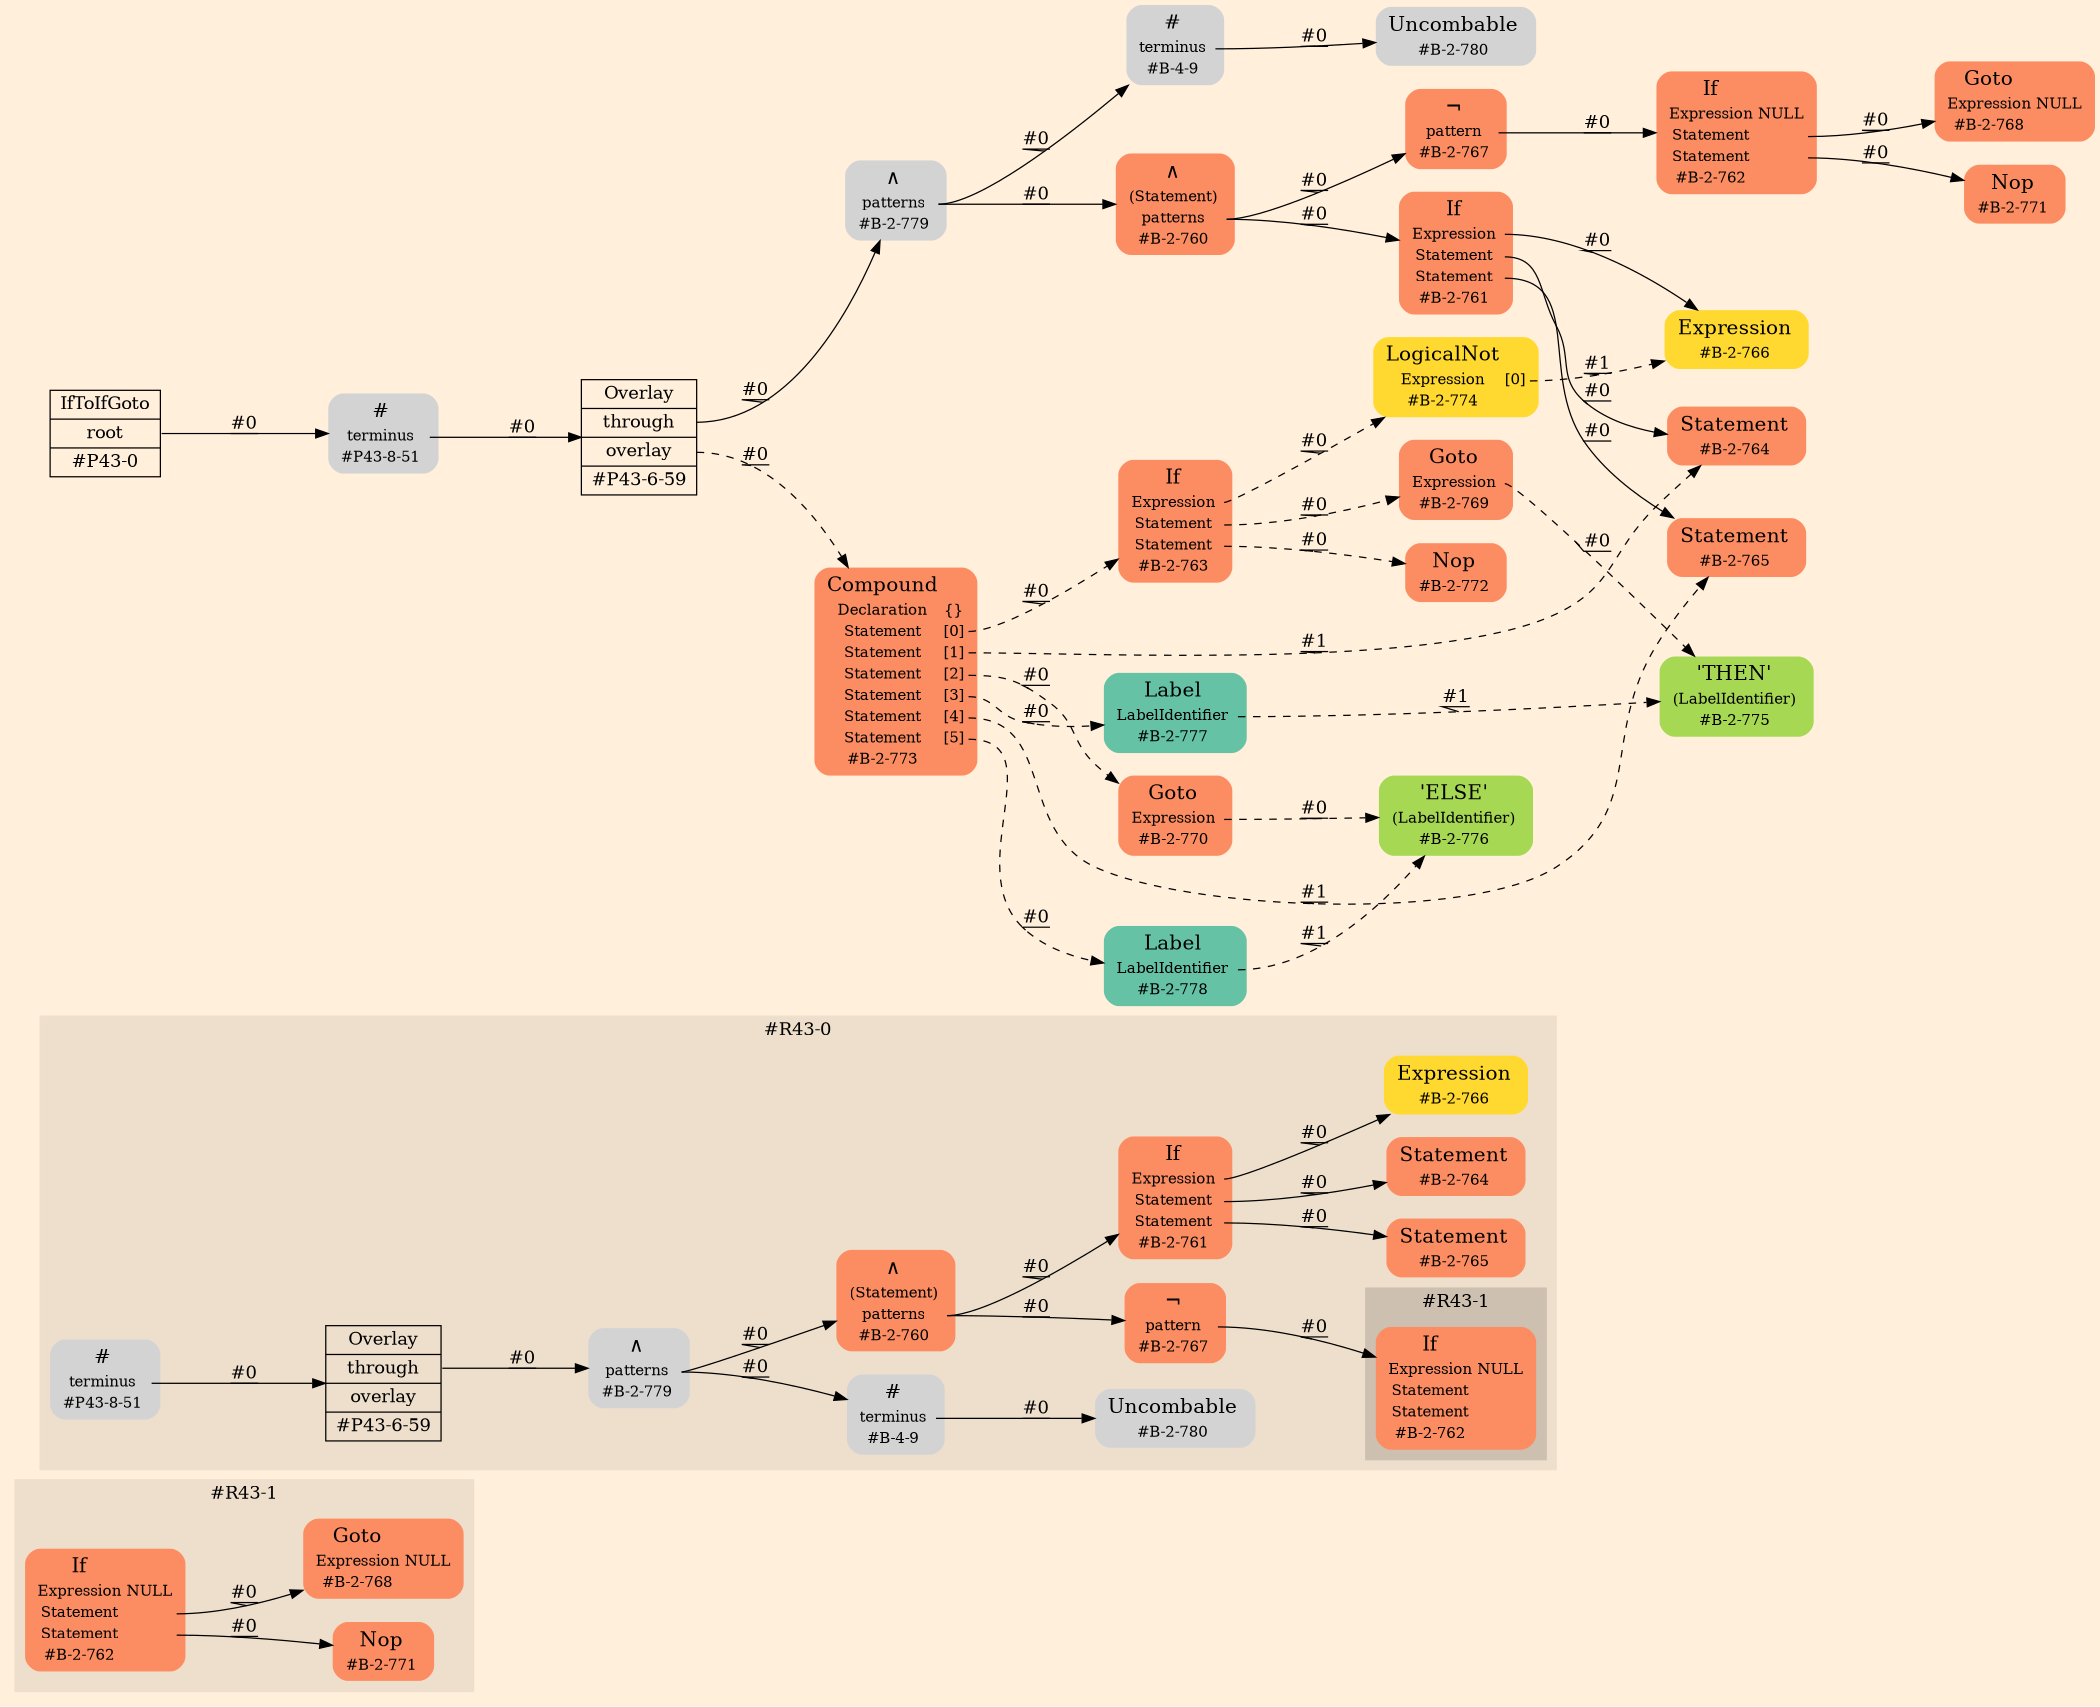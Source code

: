 digraph Inferno {
graph [
rankdir = "LR"
ranksep = 1.0
size = "14,20"
bgcolor = antiquewhite1
color = black
fontcolor = black
];
node [
];
subgraph "cluster#R43-1" {
label = "#R43-1"
style = "filled"
color = antiquewhite2
"#R43-1/#B-2-771" [
shape = "plaintext"
fillcolor = "/set28/2"
label = <<TABLE BORDER="0" CELLBORDER="0" CELLSPACING="0">
 <TR>
  <TD><FONT POINT-SIZE="16.0">Nop</FONT></TD>
  <TD></TD>
 </TR>
 <TR>
  <TD>#B-2-771</TD>
  <TD PORT="port0"></TD>
 </TR>
</TABLE>>
style = "rounded,filled"
fontsize = "12"
];
"#R43-1/#B-2-762" [
shape = "plaintext"
fillcolor = "/set28/2"
label = <<TABLE BORDER="0" CELLBORDER="0" CELLSPACING="0">
 <TR>
  <TD><FONT POINT-SIZE="16.0">If</FONT></TD>
  <TD></TD>
 </TR>
 <TR>
  <TD>Expression</TD>
  <TD PORT="port0">NULL</TD>
 </TR>
 <TR>
  <TD>Statement</TD>
  <TD PORT="port1"></TD>
 </TR>
 <TR>
  <TD>Statement</TD>
  <TD PORT="port2"></TD>
 </TR>
 <TR>
  <TD>#B-2-762</TD>
  <TD PORT="port3"></TD>
 </TR>
</TABLE>>
style = "rounded,filled"
fontsize = "12"
];
"#R43-1/#B-2-768" [
shape = "plaintext"
fillcolor = "/set28/2"
label = <<TABLE BORDER="0" CELLBORDER="0" CELLSPACING="0">
 <TR>
  <TD><FONT POINT-SIZE="16.0">Goto</FONT></TD>
  <TD></TD>
 </TR>
 <TR>
  <TD>Expression</TD>
  <TD PORT="port0">NULL</TD>
 </TR>
 <TR>
  <TD>#B-2-768</TD>
  <TD PORT="port1"></TD>
 </TR>
</TABLE>>
style = "rounded,filled"
fontsize = "12"
];
}
subgraph "cluster#R43-0" {
label = "#R43-0"
style = "filled"
color = antiquewhite2
"#R43-0/#B-4-9" [
shape = "plaintext"
label = <<TABLE BORDER="0" CELLBORDER="0" CELLSPACING="0">
 <TR>
  <TD><FONT POINT-SIZE="16.0">#</FONT></TD>
  <TD></TD>
 </TR>
 <TR>
  <TD>terminus</TD>
  <TD PORT="port0"></TD>
 </TR>
 <TR>
  <TD>#B-4-9</TD>
  <TD PORT="port1"></TD>
 </TR>
</TABLE>>
style = "rounded,filled"
fontsize = "12"
];
"#R43-0/#B-2-767" [
shape = "plaintext"
fillcolor = "/set28/2"
label = <<TABLE BORDER="0" CELLBORDER="0" CELLSPACING="0">
 <TR>
  <TD><FONT POINT-SIZE="16.0">¬</FONT></TD>
  <TD></TD>
 </TR>
 <TR>
  <TD>pattern</TD>
  <TD PORT="port0"></TD>
 </TR>
 <TR>
  <TD>#B-2-767</TD>
  <TD PORT="port1"></TD>
 </TR>
</TABLE>>
style = "rounded,filled"
fontsize = "12"
];
"#R43-0/#B-2-765" [
shape = "plaintext"
fillcolor = "/set28/2"
label = <<TABLE BORDER="0" CELLBORDER="0" CELLSPACING="0">
 <TR>
  <TD><FONT POINT-SIZE="16.0">Statement</FONT></TD>
  <TD></TD>
 </TR>
 <TR>
  <TD>#B-2-765</TD>
  <TD PORT="port0"></TD>
 </TR>
</TABLE>>
style = "rounded,filled"
fontsize = "12"
];
"#R43-0/#B-2-780" [
shape = "plaintext"
label = <<TABLE BORDER="0" CELLBORDER="0" CELLSPACING="0">
 <TR>
  <TD><FONT POINT-SIZE="16.0">Uncombable</FONT></TD>
  <TD></TD>
 </TR>
 <TR>
  <TD>#B-2-780</TD>
  <TD PORT="port0"></TD>
 </TR>
</TABLE>>
style = "rounded,filled"
fontsize = "12"
];
"#R43-0/#P43-6-59" [
shape = "record"
fillcolor = antiquewhite2
label = "<fixed> Overlay | <port0> through | <port1> overlay | <port2> #P43-6-59"
style = "filled"
fontsize = "14"
color = black
fontcolor = black
];
"#R43-0/#B-2-764" [
shape = "plaintext"
fillcolor = "/set28/2"
label = <<TABLE BORDER="0" CELLBORDER="0" CELLSPACING="0">
 <TR>
  <TD><FONT POINT-SIZE="16.0">Statement</FONT></TD>
  <TD></TD>
 </TR>
 <TR>
  <TD>#B-2-764</TD>
  <TD PORT="port0"></TD>
 </TR>
</TABLE>>
style = "rounded,filled"
fontsize = "12"
];
"#R43-0/#P43-8-51" [
shape = "plaintext"
label = <<TABLE BORDER="0" CELLBORDER="0" CELLSPACING="0">
 <TR>
  <TD><FONT POINT-SIZE="16.0">#</FONT></TD>
  <TD></TD>
 </TR>
 <TR>
  <TD>terminus</TD>
  <TD PORT="port0"></TD>
 </TR>
 <TR>
  <TD>#P43-8-51</TD>
  <TD PORT="port1"></TD>
 </TR>
</TABLE>>
style = "rounded,filled"
fontsize = "12"
];
"#R43-0/#B-2-779" [
shape = "plaintext"
label = <<TABLE BORDER="0" CELLBORDER="0" CELLSPACING="0">
 <TR>
  <TD><FONT POINT-SIZE="16.0">∧</FONT></TD>
  <TD></TD>
 </TR>
 <TR>
  <TD>patterns</TD>
  <TD PORT="port0"></TD>
 </TR>
 <TR>
  <TD>#B-2-779</TD>
  <TD PORT="port1"></TD>
 </TR>
</TABLE>>
style = "rounded,filled"
fontsize = "12"
];
"#R43-0/#B-2-761" [
shape = "plaintext"
fillcolor = "/set28/2"
label = <<TABLE BORDER="0" CELLBORDER="0" CELLSPACING="0">
 <TR>
  <TD><FONT POINT-SIZE="16.0">If</FONT></TD>
  <TD></TD>
 </TR>
 <TR>
  <TD>Expression</TD>
  <TD PORT="port0"></TD>
 </TR>
 <TR>
  <TD>Statement</TD>
  <TD PORT="port1"></TD>
 </TR>
 <TR>
  <TD>Statement</TD>
  <TD PORT="port2"></TD>
 </TR>
 <TR>
  <TD>#B-2-761</TD>
  <TD PORT="port3"></TD>
 </TR>
</TABLE>>
style = "rounded,filled"
fontsize = "12"
];
"#R43-0/#B-2-766" [
shape = "plaintext"
fillcolor = "/set28/6"
label = <<TABLE BORDER="0" CELLBORDER="0" CELLSPACING="0">
 <TR>
  <TD><FONT POINT-SIZE="16.0">Expression</FONT></TD>
  <TD></TD>
 </TR>
 <TR>
  <TD>#B-2-766</TD>
  <TD PORT="port0"></TD>
 </TR>
</TABLE>>
style = "rounded,filled"
fontsize = "12"
];
"#R43-0/#B-2-760" [
shape = "plaintext"
fillcolor = "/set28/2"
label = <<TABLE BORDER="0" CELLBORDER="0" CELLSPACING="0">
 <TR>
  <TD><FONT POINT-SIZE="16.0">∧</FONT></TD>
  <TD></TD>
 </TR>
 <TR>
  <TD>(Statement)</TD>
  <TD PORT="port0"></TD>
 </TR>
 <TR>
  <TD>patterns</TD>
  <TD PORT="port1"></TD>
 </TR>
 <TR>
  <TD>#B-2-760</TD>
  <TD PORT="port2"></TD>
 </TR>
</TABLE>>
style = "rounded,filled"
fontsize = "12"
];
subgraph "cluster#R43-1" {
label = "#R43-1"
style = "filled"
color = antiquewhite3
"#R43-0/#B-2-762" [
shape = "plaintext"
fillcolor = "/set28/2"
label = <<TABLE BORDER="0" CELLBORDER="0" CELLSPACING="0">
 <TR>
  <TD><FONT POINT-SIZE="16.0">If</FONT></TD>
  <TD></TD>
 </TR>
 <TR>
  <TD>Expression</TD>
  <TD PORT="port0">NULL</TD>
 </TR>
 <TR>
  <TD>Statement</TD>
  <TD PORT="port1"></TD>
 </TR>
 <TR>
  <TD>Statement</TD>
  <TD PORT="port2"></TD>
 </TR>
 <TR>
  <TD>#B-2-762</TD>
  <TD PORT="port3"></TD>
 </TR>
</TABLE>>
style = "rounded,filled"
fontsize = "12"
];
}
}
"CR#P43-0" [
shape = "record"
fillcolor = antiquewhite1
label = "<fixed> IfToIfGoto | <port0> root | <port1> #P43-0"
style = "filled"
fontsize = "14"
color = black
fontcolor = black
];
"#P43-8-51" [
shape = "plaintext"
label = <<TABLE BORDER="0" CELLBORDER="0" CELLSPACING="0">
 <TR>
  <TD><FONT POINT-SIZE="16.0">#</FONT></TD>
  <TD></TD>
 </TR>
 <TR>
  <TD>terminus</TD>
  <TD PORT="port0"></TD>
 </TR>
 <TR>
  <TD>#P43-8-51</TD>
  <TD PORT="port1"></TD>
 </TR>
</TABLE>>
style = "rounded,filled"
fontsize = "12"
];
"#P43-6-59" [
shape = "record"
fillcolor = antiquewhite1
label = "<fixed> Overlay | <port0> through | <port1> overlay | <port2> #P43-6-59"
style = "filled"
fontsize = "14"
color = black
fontcolor = black
];
"#B-2-779" [
shape = "plaintext"
label = <<TABLE BORDER="0" CELLBORDER="0" CELLSPACING="0">
 <TR>
  <TD><FONT POINT-SIZE="16.0">∧</FONT></TD>
  <TD></TD>
 </TR>
 <TR>
  <TD>patterns</TD>
  <TD PORT="port0"></TD>
 </TR>
 <TR>
  <TD>#B-2-779</TD>
  <TD PORT="port1"></TD>
 </TR>
</TABLE>>
style = "rounded,filled"
fontsize = "12"
];
"#B-2-760" [
shape = "plaintext"
fillcolor = "/set28/2"
label = <<TABLE BORDER="0" CELLBORDER="0" CELLSPACING="0">
 <TR>
  <TD><FONT POINT-SIZE="16.0">∧</FONT></TD>
  <TD></TD>
 </TR>
 <TR>
  <TD>(Statement)</TD>
  <TD PORT="port0"></TD>
 </TR>
 <TR>
  <TD>patterns</TD>
  <TD PORT="port1"></TD>
 </TR>
 <TR>
  <TD>#B-2-760</TD>
  <TD PORT="port2"></TD>
 </TR>
</TABLE>>
style = "rounded,filled"
fontsize = "12"
];
"#B-2-761" [
shape = "plaintext"
fillcolor = "/set28/2"
label = <<TABLE BORDER="0" CELLBORDER="0" CELLSPACING="0">
 <TR>
  <TD><FONT POINT-SIZE="16.0">If</FONT></TD>
  <TD></TD>
 </TR>
 <TR>
  <TD>Expression</TD>
  <TD PORT="port0"></TD>
 </TR>
 <TR>
  <TD>Statement</TD>
  <TD PORT="port1"></TD>
 </TR>
 <TR>
  <TD>Statement</TD>
  <TD PORT="port2"></TD>
 </TR>
 <TR>
  <TD>#B-2-761</TD>
  <TD PORT="port3"></TD>
 </TR>
</TABLE>>
style = "rounded,filled"
fontsize = "12"
];
"#B-2-766" [
shape = "plaintext"
fillcolor = "/set28/6"
label = <<TABLE BORDER="0" CELLBORDER="0" CELLSPACING="0">
 <TR>
  <TD><FONT POINT-SIZE="16.0">Expression</FONT></TD>
  <TD></TD>
 </TR>
 <TR>
  <TD>#B-2-766</TD>
  <TD PORT="port0"></TD>
 </TR>
</TABLE>>
style = "rounded,filled"
fontsize = "12"
];
"#B-2-764" [
shape = "plaintext"
fillcolor = "/set28/2"
label = <<TABLE BORDER="0" CELLBORDER="0" CELLSPACING="0">
 <TR>
  <TD><FONT POINT-SIZE="16.0">Statement</FONT></TD>
  <TD></TD>
 </TR>
 <TR>
  <TD>#B-2-764</TD>
  <TD PORT="port0"></TD>
 </TR>
</TABLE>>
style = "rounded,filled"
fontsize = "12"
];
"#B-2-765" [
shape = "plaintext"
fillcolor = "/set28/2"
label = <<TABLE BORDER="0" CELLBORDER="0" CELLSPACING="0">
 <TR>
  <TD><FONT POINT-SIZE="16.0">Statement</FONT></TD>
  <TD></TD>
 </TR>
 <TR>
  <TD>#B-2-765</TD>
  <TD PORT="port0"></TD>
 </TR>
</TABLE>>
style = "rounded,filled"
fontsize = "12"
];
"#B-2-767" [
shape = "plaintext"
fillcolor = "/set28/2"
label = <<TABLE BORDER="0" CELLBORDER="0" CELLSPACING="0">
 <TR>
  <TD><FONT POINT-SIZE="16.0">¬</FONT></TD>
  <TD></TD>
 </TR>
 <TR>
  <TD>pattern</TD>
  <TD PORT="port0"></TD>
 </TR>
 <TR>
  <TD>#B-2-767</TD>
  <TD PORT="port1"></TD>
 </TR>
</TABLE>>
style = "rounded,filled"
fontsize = "12"
];
"#B-2-762" [
shape = "plaintext"
fillcolor = "/set28/2"
label = <<TABLE BORDER="0" CELLBORDER="0" CELLSPACING="0">
 <TR>
  <TD><FONT POINT-SIZE="16.0">If</FONT></TD>
  <TD></TD>
 </TR>
 <TR>
  <TD>Expression</TD>
  <TD PORT="port0">NULL</TD>
 </TR>
 <TR>
  <TD>Statement</TD>
  <TD PORT="port1"></TD>
 </TR>
 <TR>
  <TD>Statement</TD>
  <TD PORT="port2"></TD>
 </TR>
 <TR>
  <TD>#B-2-762</TD>
  <TD PORT="port3"></TD>
 </TR>
</TABLE>>
style = "rounded,filled"
fontsize = "12"
];
"#B-2-768" [
shape = "plaintext"
fillcolor = "/set28/2"
label = <<TABLE BORDER="0" CELLBORDER="0" CELLSPACING="0">
 <TR>
  <TD><FONT POINT-SIZE="16.0">Goto</FONT></TD>
  <TD></TD>
 </TR>
 <TR>
  <TD>Expression</TD>
  <TD PORT="port0">NULL</TD>
 </TR>
 <TR>
  <TD>#B-2-768</TD>
  <TD PORT="port1"></TD>
 </TR>
</TABLE>>
style = "rounded,filled"
fontsize = "12"
];
"#B-2-771" [
shape = "plaintext"
fillcolor = "/set28/2"
label = <<TABLE BORDER="0" CELLBORDER="0" CELLSPACING="0">
 <TR>
  <TD><FONT POINT-SIZE="16.0">Nop</FONT></TD>
  <TD></TD>
 </TR>
 <TR>
  <TD>#B-2-771</TD>
  <TD PORT="port0"></TD>
 </TR>
</TABLE>>
style = "rounded,filled"
fontsize = "12"
];
"#B-4-9" [
shape = "plaintext"
label = <<TABLE BORDER="0" CELLBORDER="0" CELLSPACING="0">
 <TR>
  <TD><FONT POINT-SIZE="16.0">#</FONT></TD>
  <TD></TD>
 </TR>
 <TR>
  <TD>terminus</TD>
  <TD PORT="port0"></TD>
 </TR>
 <TR>
  <TD>#B-4-9</TD>
  <TD PORT="port1"></TD>
 </TR>
</TABLE>>
style = "rounded,filled"
fontsize = "12"
];
"#B-2-780" [
shape = "plaintext"
label = <<TABLE BORDER="0" CELLBORDER="0" CELLSPACING="0">
 <TR>
  <TD><FONT POINT-SIZE="16.0">Uncombable</FONT></TD>
  <TD></TD>
 </TR>
 <TR>
  <TD>#B-2-780</TD>
  <TD PORT="port0"></TD>
 </TR>
</TABLE>>
style = "rounded,filled"
fontsize = "12"
];
"#B-2-773" [
shape = "plaintext"
fillcolor = "/set28/2"
label = <<TABLE BORDER="0" CELLBORDER="0" CELLSPACING="0">
 <TR>
  <TD><FONT POINT-SIZE="16.0">Compound</FONT></TD>
  <TD></TD>
 </TR>
 <TR>
  <TD>Declaration</TD>
  <TD PORT="port0">{}</TD>
 </TR>
 <TR>
  <TD>Statement</TD>
  <TD PORT="port1">[0]</TD>
 </TR>
 <TR>
  <TD>Statement</TD>
  <TD PORT="port2">[1]</TD>
 </TR>
 <TR>
  <TD>Statement</TD>
  <TD PORT="port3">[2]</TD>
 </TR>
 <TR>
  <TD>Statement</TD>
  <TD PORT="port4">[3]</TD>
 </TR>
 <TR>
  <TD>Statement</TD>
  <TD PORT="port5">[4]</TD>
 </TR>
 <TR>
  <TD>Statement</TD>
  <TD PORT="port6">[5]</TD>
 </TR>
 <TR>
  <TD>#B-2-773</TD>
  <TD PORT="port7"></TD>
 </TR>
</TABLE>>
style = "rounded,filled"
fontsize = "12"
];
"#B-2-763" [
shape = "plaintext"
fillcolor = "/set28/2"
label = <<TABLE BORDER="0" CELLBORDER="0" CELLSPACING="0">
 <TR>
  <TD><FONT POINT-SIZE="16.0">If</FONT></TD>
  <TD></TD>
 </TR>
 <TR>
  <TD>Expression</TD>
  <TD PORT="port0"></TD>
 </TR>
 <TR>
  <TD>Statement</TD>
  <TD PORT="port1"></TD>
 </TR>
 <TR>
  <TD>Statement</TD>
  <TD PORT="port2"></TD>
 </TR>
 <TR>
  <TD>#B-2-763</TD>
  <TD PORT="port3"></TD>
 </TR>
</TABLE>>
style = "rounded,filled"
fontsize = "12"
];
"#B-2-774" [
shape = "plaintext"
fillcolor = "/set28/6"
label = <<TABLE BORDER="0" CELLBORDER="0" CELLSPACING="0">
 <TR>
  <TD><FONT POINT-SIZE="16.0">LogicalNot</FONT></TD>
  <TD></TD>
 </TR>
 <TR>
  <TD>Expression</TD>
  <TD PORT="port0">[0]</TD>
 </TR>
 <TR>
  <TD>#B-2-774</TD>
  <TD PORT="port1"></TD>
 </TR>
</TABLE>>
style = "rounded,filled"
fontsize = "12"
];
"#B-2-769" [
shape = "plaintext"
fillcolor = "/set28/2"
label = <<TABLE BORDER="0" CELLBORDER="0" CELLSPACING="0">
 <TR>
  <TD><FONT POINT-SIZE="16.0">Goto</FONT></TD>
  <TD></TD>
 </TR>
 <TR>
  <TD>Expression</TD>
  <TD PORT="port0"></TD>
 </TR>
 <TR>
  <TD>#B-2-769</TD>
  <TD PORT="port1"></TD>
 </TR>
</TABLE>>
style = "rounded,filled"
fontsize = "12"
];
"#B-2-775" [
shape = "plaintext"
fillcolor = "/set28/5"
label = <<TABLE BORDER="0" CELLBORDER="0" CELLSPACING="0">
 <TR>
  <TD><FONT POINT-SIZE="16.0">'THEN'</FONT></TD>
  <TD></TD>
 </TR>
 <TR>
  <TD>(LabelIdentifier)</TD>
  <TD PORT="port0"></TD>
 </TR>
 <TR>
  <TD>#B-2-775</TD>
  <TD PORT="port1"></TD>
 </TR>
</TABLE>>
style = "rounded,filled"
fontsize = "12"
];
"#B-2-772" [
shape = "plaintext"
fillcolor = "/set28/2"
label = <<TABLE BORDER="0" CELLBORDER="0" CELLSPACING="0">
 <TR>
  <TD><FONT POINT-SIZE="16.0">Nop</FONT></TD>
  <TD></TD>
 </TR>
 <TR>
  <TD>#B-2-772</TD>
  <TD PORT="port0"></TD>
 </TR>
</TABLE>>
style = "rounded,filled"
fontsize = "12"
];
"#B-2-770" [
shape = "plaintext"
fillcolor = "/set28/2"
label = <<TABLE BORDER="0" CELLBORDER="0" CELLSPACING="0">
 <TR>
  <TD><FONT POINT-SIZE="16.0">Goto</FONT></TD>
  <TD></TD>
 </TR>
 <TR>
  <TD>Expression</TD>
  <TD PORT="port0"></TD>
 </TR>
 <TR>
  <TD>#B-2-770</TD>
  <TD PORT="port1"></TD>
 </TR>
</TABLE>>
style = "rounded,filled"
fontsize = "12"
];
"#B-2-776" [
shape = "plaintext"
fillcolor = "/set28/5"
label = <<TABLE BORDER="0" CELLBORDER="0" CELLSPACING="0">
 <TR>
  <TD><FONT POINT-SIZE="16.0">'ELSE'</FONT></TD>
  <TD></TD>
 </TR>
 <TR>
  <TD>(LabelIdentifier)</TD>
  <TD PORT="port0"></TD>
 </TR>
 <TR>
  <TD>#B-2-776</TD>
  <TD PORT="port1"></TD>
 </TR>
</TABLE>>
style = "rounded,filled"
fontsize = "12"
];
"#B-2-777" [
shape = "plaintext"
fillcolor = "/set28/1"
label = <<TABLE BORDER="0" CELLBORDER="0" CELLSPACING="0">
 <TR>
  <TD><FONT POINT-SIZE="16.0">Label</FONT></TD>
  <TD></TD>
 </TR>
 <TR>
  <TD>LabelIdentifier</TD>
  <TD PORT="port0"></TD>
 </TR>
 <TR>
  <TD>#B-2-777</TD>
  <TD PORT="port1"></TD>
 </TR>
</TABLE>>
style = "rounded,filled"
fontsize = "12"
];
"#B-2-778" [
shape = "plaintext"
fillcolor = "/set28/1"
label = <<TABLE BORDER="0" CELLBORDER="0" CELLSPACING="0">
 <TR>
  <TD><FONT POINT-SIZE="16.0">Label</FONT></TD>
  <TD></TD>
 </TR>
 <TR>
  <TD>LabelIdentifier</TD>
  <TD PORT="port0"></TD>
 </TR>
 <TR>
  <TD>#B-2-778</TD>
  <TD PORT="port1"></TD>
 </TR>
</TABLE>>
style = "rounded,filled"
fontsize = "12"
];
"CR#P43-0":port0 -> "#P43-8-51" [style="solid"
label = "#0"
decorate = true
color = black
fontcolor = black
];
"#P43-8-51":port0 -> "#P43-6-59" [style="solid"
label = "#0"
decorate = true
color = black
fontcolor = black
];
"#P43-6-59":port0 -> "#B-2-779" [style="solid"
label = "#0"
decorate = true
color = black
fontcolor = black
];
"#P43-6-59":port1 -> "#B-2-773" [style="dashed"
label = "#0"
decorate = true
color = black
fontcolor = black
];
"#B-2-779":port0 -> "#B-2-760" [style="solid"
label = "#0"
decorate = true
color = black
fontcolor = black
];
"#B-2-779":port0 -> "#B-4-9" [style="solid"
label = "#0"
decorate = true
color = black
fontcolor = black
];
"#B-2-760":port1 -> "#B-2-761" [style="solid"
label = "#0"
decorate = true
color = black
fontcolor = black
];
"#B-2-760":port1 -> "#B-2-767" [style="solid"
label = "#0"
decorate = true
color = black
fontcolor = black
];
"#B-2-761":port0 -> "#B-2-766" [style="solid"
label = "#0"
decorate = true
color = black
fontcolor = black
];
"#B-2-761":port1 -> "#B-2-764" [style="solid"
label = "#0"
decorate = true
color = black
fontcolor = black
];
"#B-2-761":port2 -> "#B-2-765" [style="solid"
label = "#0"
decorate = true
color = black
fontcolor = black
];
"#B-2-767":port0 -> "#B-2-762" [style="solid"
label = "#0"
decorate = true
color = black
fontcolor = black
];
"#B-2-762":port1 -> "#B-2-768" [style="solid"
label = "#0"
decorate = true
color = black
fontcolor = black
];
"#B-2-762":port2 -> "#B-2-771" [style="solid"
label = "#0"
decorate = true
color = black
fontcolor = black
];
"#B-4-9":port0 -> "#B-2-780" [style="solid"
label = "#0"
decorate = true
color = black
fontcolor = black
];
"#B-2-773":port1 -> "#B-2-763" [style="dashed"
label = "#0"
decorate = true
color = black
fontcolor = black
];
"#B-2-773":port2 -> "#B-2-764" [style="dashed"
label = "#1"
decorate = true
color = black
fontcolor = black
];
"#B-2-773":port3 -> "#B-2-770" [style="dashed"
label = "#0"
decorate = true
color = black
fontcolor = black
];
"#B-2-773":port4 -> "#B-2-777" [style="dashed"
label = "#0"
decorate = true
color = black
fontcolor = black
];
"#B-2-773":port5 -> "#B-2-765" [style="dashed"
label = "#1"
decorate = true
color = black
fontcolor = black
];
"#B-2-773":port6 -> "#B-2-778" [style="dashed"
label = "#0"
decorate = true
color = black
fontcolor = black
];
"#B-2-763":port0 -> "#B-2-774" [style="dashed"
label = "#0"
decorate = true
color = black
fontcolor = black
];
"#B-2-763":port1 -> "#B-2-769" [style="dashed"
label = "#0"
decorate = true
color = black
fontcolor = black
];
"#B-2-763":port2 -> "#B-2-772" [style="dashed"
label = "#0"
decorate = true
color = black
fontcolor = black
];
"#B-2-774":port0 -> "#B-2-766" [style="dashed"
label = "#1"
decorate = true
color = black
fontcolor = black
];
"#B-2-769":port0 -> "#B-2-775" [style="dashed"
label = "#0"
decorate = true
color = black
fontcolor = black
];
"#B-2-770":port0 -> "#B-2-776" [style="dashed"
label = "#0"
decorate = true
color = black
fontcolor = black
];
"#B-2-777":port0 -> "#B-2-775" [style="dashed"
label = "#1"
decorate = true
color = black
fontcolor = black
];
"#B-2-778":port0 -> "#B-2-776" [style="dashed"
label = "#1"
decorate = true
color = black
fontcolor = black
];
"#R43-0/#B-4-9":port0 -> "#R43-0/#B-2-780" [style="solid"
label = "#0"
decorate = true
color = black
fontcolor = black
];
"#R43-0/#B-2-767":port0 -> "#R43-0/#B-2-762" [style="solid"
label = "#0"
decorate = true
color = black
fontcolor = black
];
"#R43-0/#P43-6-59":port0 -> "#R43-0/#B-2-779" [style="solid"
label = "#0"
decorate = true
color = black
fontcolor = black
];
"#R43-0/#P43-8-51":port0 -> "#R43-0/#P43-6-59" [style="solid"
label = "#0"
decorate = true
color = black
fontcolor = black
];
"#R43-0/#B-2-779":port0 -> "#R43-0/#B-2-760" [style="solid"
label = "#0"
decorate = true
color = black
fontcolor = black
];
"#R43-0/#B-2-779":port0 -> "#R43-0/#B-4-9" [style="solid"
label = "#0"
decorate = true
color = black
fontcolor = black
];
"#R43-0/#B-2-761":port0 -> "#R43-0/#B-2-766" [style="solid"
label = "#0"
decorate = true
color = black
fontcolor = black
];
"#R43-0/#B-2-761":port1 -> "#R43-0/#B-2-764" [style="solid"
label = "#0"
decorate = true
color = black
fontcolor = black
];
"#R43-0/#B-2-761":port2 -> "#R43-0/#B-2-765" [style="solid"
label = "#0"
decorate = true
color = black
fontcolor = black
];
"#R43-0/#B-2-760":port1 -> "#R43-0/#B-2-761" [style="solid"
label = "#0"
decorate = true
color = black
fontcolor = black
];
"#R43-0/#B-2-760":port1 -> "#R43-0/#B-2-767" [style="solid"
label = "#0"
decorate = true
color = black
fontcolor = black
];
"#R43-1/#B-2-762":port1 -> "#R43-1/#B-2-768" [style="solid"
label = "#0"
decorate = true
color = black
fontcolor = black
];
"#R43-1/#B-2-762":port2 -> "#R43-1/#B-2-771" [style="solid"
label = "#0"
decorate = true
color = black
fontcolor = black
];
}
